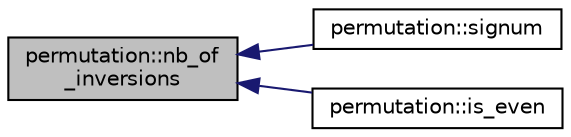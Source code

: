 digraph "permutation::nb_of_inversions"
{
  edge [fontname="Helvetica",fontsize="10",labelfontname="Helvetica",labelfontsize="10"];
  node [fontname="Helvetica",fontsize="10",shape=record];
  rankdir="LR";
  Node1831 [label="permutation::nb_of\l_inversions",height=0.2,width=0.4,color="black", fillcolor="grey75", style="filled", fontcolor="black"];
  Node1831 -> Node1832 [dir="back",color="midnightblue",fontsize="10",style="solid",fontname="Helvetica"];
  Node1832 [label="permutation::signum",height=0.2,width=0.4,color="black", fillcolor="white", style="filled",URL="$d0/d08/classpermutation.html#a51cfe6b579a1d45524f39096c22c4398"];
  Node1831 -> Node1833 [dir="back",color="midnightblue",fontsize="10",style="solid",fontname="Helvetica"];
  Node1833 [label="permutation::is_even",height=0.2,width=0.4,color="black", fillcolor="white", style="filled",URL="$d0/d08/classpermutation.html#a7b410bb3cb56dfcb5e5f2976b1d1aa45"];
}
